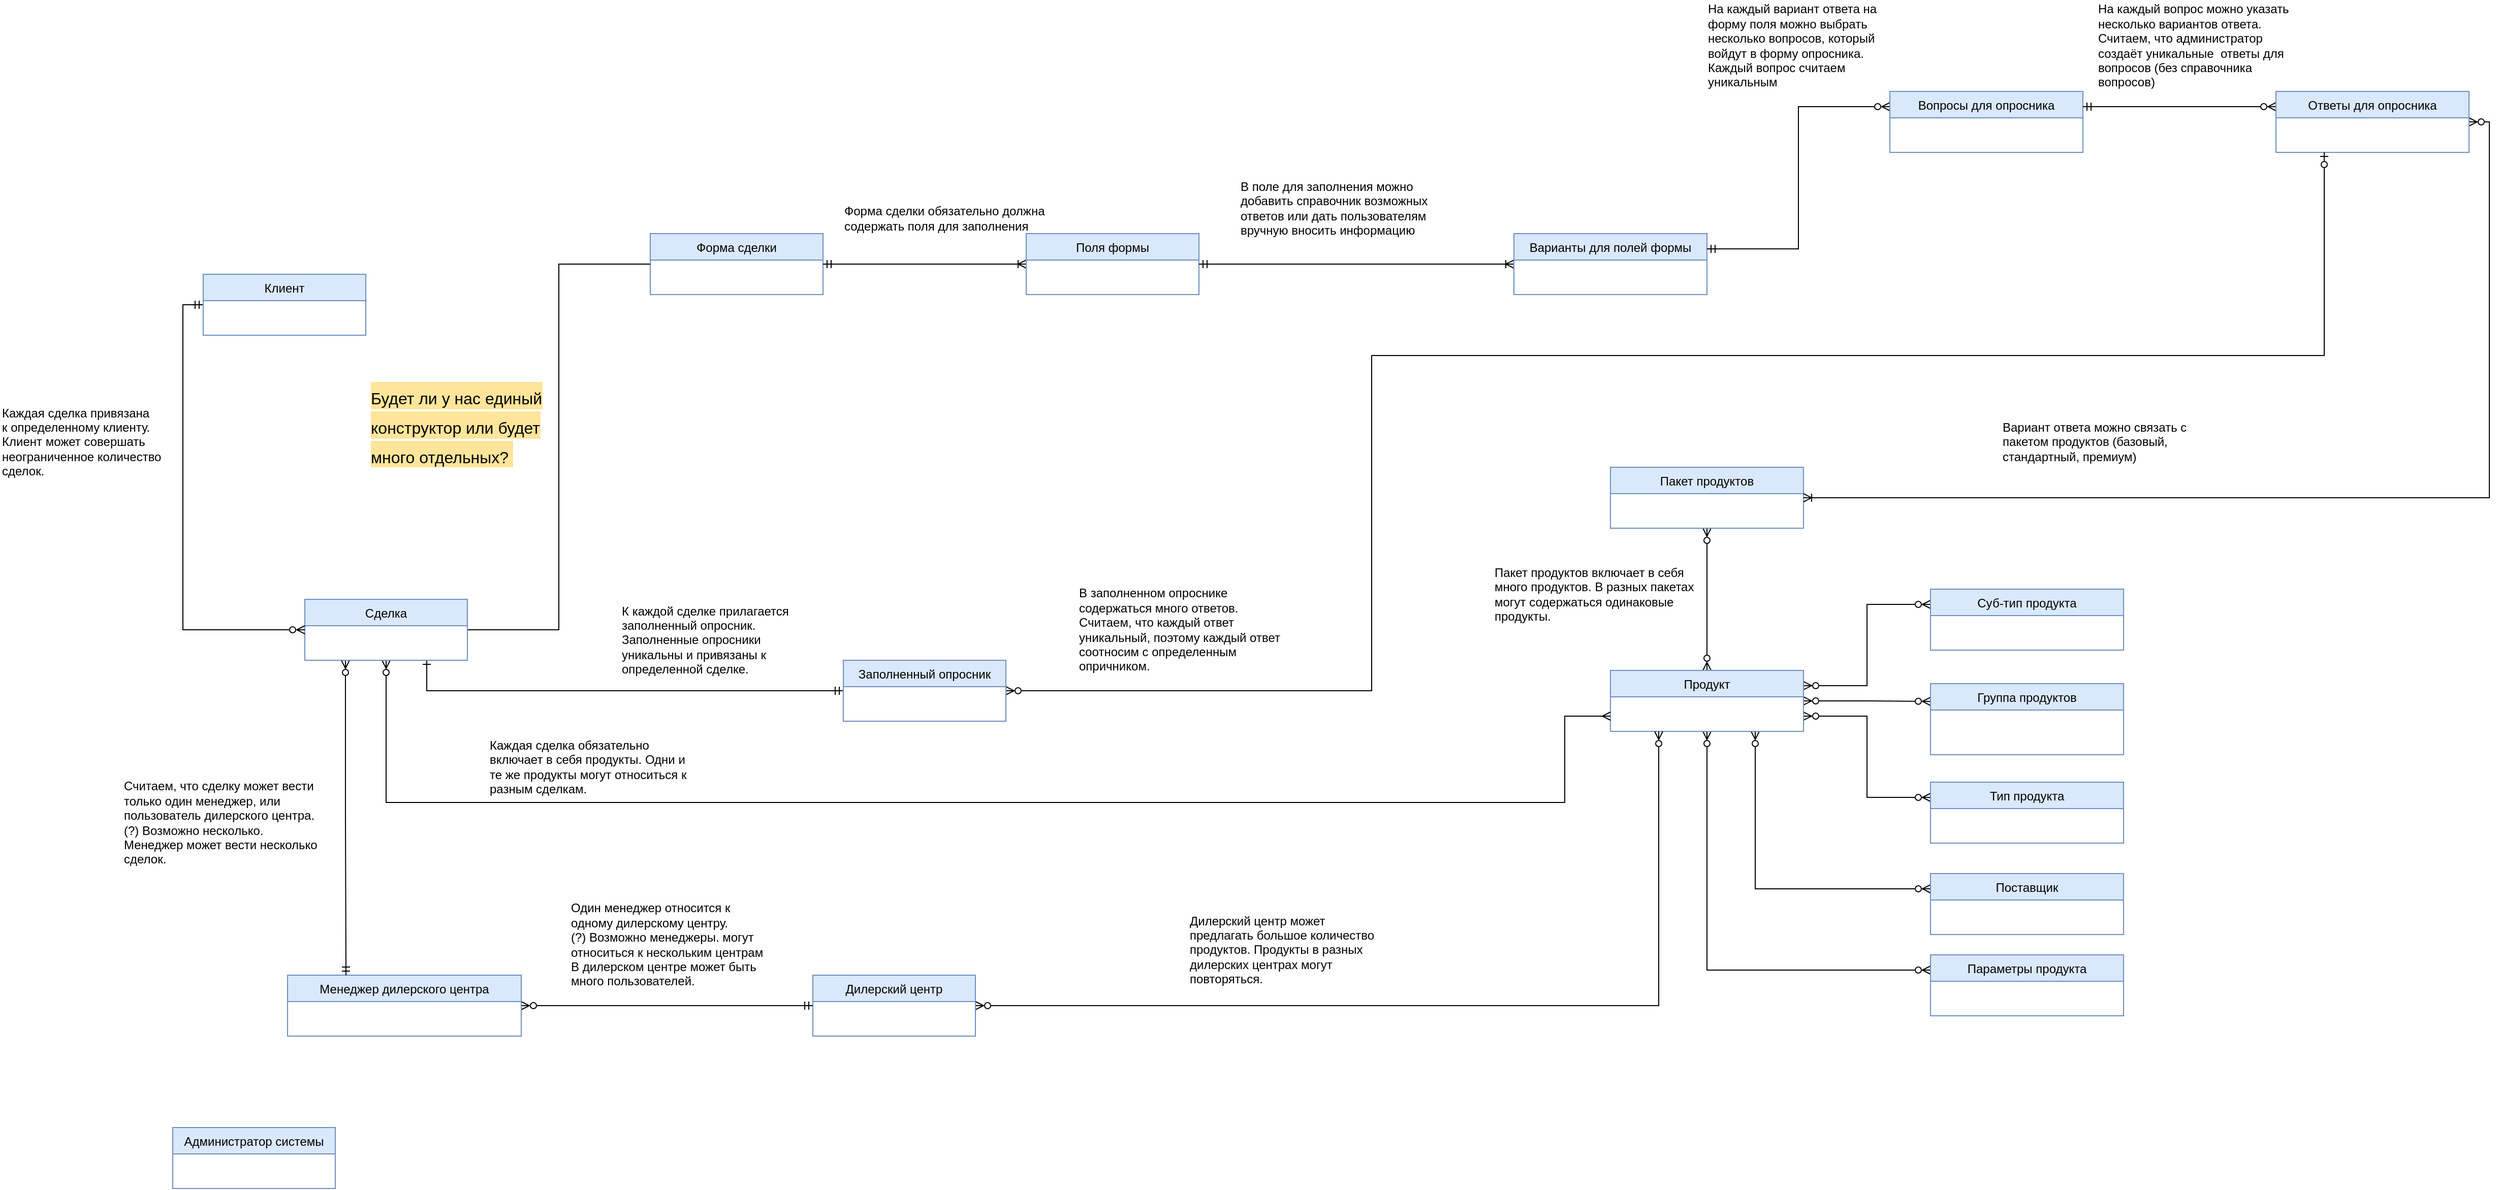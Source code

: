 <mxfile version="20.8.10" type="github">
  <diagram name="Page-1" id="XtlQD6ISyhycPH5JzwHQ">
    <mxGraphModel dx="1945" dy="1343" grid="1" gridSize="10" guides="1" tooltips="1" connect="1" arrows="1" fold="1" page="1" pageScale="1" pageWidth="850" pageHeight="1100" math="0" shadow="0">
      <root>
        <mxCell id="0" />
        <mxCell id="1" parent="0" />
        <mxCell id="a3o8vAVgZEUtVEMuFXgI-22" value="Считаем, что сделку может вести только один менеджер, или пользователь дилерского центра.&lt;br&gt;(?) Возможно несколько.&amp;nbsp;&lt;br&gt;Менеджер может вести несколько сделок.&amp;nbsp;" style="text;html=1;strokeColor=none;fillColor=none;align=left;verticalAlign=middle;whiteSpace=wrap;rounded=0;" vertex="1" parent="1">
          <mxGeometry x="140" y="800" width="200" height="120" as="geometry" />
        </mxCell>
        <mxCell id="a3o8vAVgZEUtVEMuFXgI-23" value="Один менеджер относится к одному дилерскому центру.&lt;br&gt;(?) Возможно менеджеры. могут относиться к нескольким центрам&lt;br&gt;В дилерском центре может быть много пользователей.&amp;nbsp;" style="text;html=1;strokeColor=none;fillColor=none;align=left;verticalAlign=middle;whiteSpace=wrap;rounded=0;" vertex="1" parent="1">
          <mxGeometry x="580" y="920" width="200" height="120" as="geometry" />
        </mxCell>
        <mxCell id="a3o8vAVgZEUtVEMuFXgI-24" value="К каждой сделке прилагается заполненный опросник. Заполненные опросники уникальны и привязаны к определенной сделке.&amp;nbsp;" style="text;html=1;strokeColor=none;fillColor=none;align=left;verticalAlign=middle;whiteSpace=wrap;rounded=0;" vertex="1" parent="1">
          <mxGeometry x="630" y="645" width="200" height="70" as="geometry" />
        </mxCell>
        <mxCell id="a3o8vAVgZEUtVEMuFXgI-30" value="&lt;div style=&quot;text-align: left;&quot;&gt;На каждый вопрос можно указать несколько вариантов ответа.&amp;nbsp;&lt;/div&gt;&lt;div style=&quot;text-align: left;&quot;&gt;Считаем, что администратор создаёт уникальные &amp;nbsp;ответы для вопросов (без справочника вопросов)&lt;br&gt;&lt;/div&gt;" style="text;html=1;align=center;verticalAlign=middle;whiteSpace=wrap;rounded=0;" vertex="1" parent="1">
          <mxGeometry x="2084" y="50" width="200" height="90" as="geometry" />
        </mxCell>
        <mxCell id="a3o8vAVgZEUtVEMuFXgI-31" value="&lt;div style=&quot;text-align: left;&quot;&gt;Вариант ответа можно связать с пакетом продуктов (базовый, стандартный, премиум)&lt;/div&gt;" style="text;html=1;strokeColor=none;fillColor=none;align=center;verticalAlign=middle;whiteSpace=wrap;rounded=0;" vertex="1" parent="1">
          <mxGeometry x="1990" y="440" width="200" height="90" as="geometry" />
        </mxCell>
        <mxCell id="a3o8vAVgZEUtVEMuFXgI-38" value="&lt;div style=&quot;text-align: left;&quot;&gt;Пакет продуктов включает в себя много продуктов. В разных пакетах могут содержаться одинаковые продукты.&lt;/div&gt;" style="text;html=1;strokeColor=none;fillColor=none;align=center;verticalAlign=middle;whiteSpace=wrap;rounded=0;" vertex="1" parent="1">
          <mxGeometry x="1490" y="620" width="200" height="30" as="geometry" />
        </mxCell>
        <mxCell id="a3o8vAVgZEUtVEMuFXgI-39" value="Администратор системы" style="swimlane;fontStyle=0;align=center;verticalAlign=top;childLayout=stackLayout;horizontal=1;startSize=26;horizontalStack=0;resizeParent=1;resizeLast=0;collapsible=1;marginBottom=0;rounded=0;shadow=0;strokeWidth=1;fillColor=#dae8fc;strokeColor=#6c8ebf;" vertex="1" parent="1">
          <mxGeometry x="190" y="1160" width="160" height="60" as="geometry">
            <mxRectangle x="340" y="380" width="170" height="26" as="alternateBounds" />
          </mxGeometry>
        </mxCell>
        <mxCell id="a3o8vAVgZEUtVEMuFXgI-40" value="&lt;div style=&quot;text-align: left;&quot;&gt;Дилерский центр может предлагать большое количество продуктов. Продукты в разных дилерских центрах могут повторяться.&amp;nbsp;&lt;/div&gt;" style="text;html=1;strokeColor=none;fillColor=none;align=center;verticalAlign=middle;whiteSpace=wrap;rounded=0;" vertex="1" parent="1">
          <mxGeometry x="1190" y="970" width="200" height="30" as="geometry" />
        </mxCell>
        <mxCell id="a3o8vAVgZEUtVEMuFXgI-43" value="Каждая сделка обязательно включает в себя продукты. Одни и те же продукты могут относиться к разным сделкам.&amp;nbsp;" style="text;html=1;strokeColor=none;fillColor=none;align=left;verticalAlign=middle;whiteSpace=wrap;rounded=0;" vertex="1" parent="1">
          <mxGeometry x="500" y="790" width="200" height="30" as="geometry" />
        </mxCell>
        <mxCell id="a3o8vAVgZEUtVEMuFXgI-45" value="В заполненном опроснике содержаться много ответов.&lt;br&gt;Считаем, что каждый ответ уникальный, поэтому каждый ответ соотносим с определенным опричником.&amp;nbsp;" style="text;html=1;strokeColor=none;fillColor=none;align=left;verticalAlign=middle;whiteSpace=wrap;rounded=0;" vertex="1" parent="1">
          <mxGeometry x="1080" y="625" width="200" height="90" as="geometry" />
        </mxCell>
        <mxCell id="a3o8vAVgZEUtVEMuFXgI-54" value="&lt;h1&gt;&lt;span style=&quot;font-weight: normal; background-color: rgb(255, 229, 153);&quot;&gt;&lt;font style=&quot;font-size: 16px;&quot;&gt;Будет ли у нас единый конструктор или будет много отдельных?&amp;nbsp;&lt;/font&gt;&lt;/span&gt;&lt;/h1&gt;" style="text;html=1;strokeColor=none;fillColor=none;spacing=5;spacingTop=-20;whiteSpace=wrap;overflow=hidden;rounded=0;fontStyle=1" vertex="1" parent="1">
          <mxGeometry x="380" y="420" width="190" height="90" as="geometry" />
        </mxCell>
        <mxCell id="a3o8vAVgZEUtVEMuFXgI-56" value="Форма сделки" style="swimlane;fontStyle=0;align=center;verticalAlign=top;childLayout=stackLayout;horizontal=1;startSize=26;horizontalStack=0;resizeParent=1;resizeLast=0;collapsible=1;marginBottom=0;rounded=0;shadow=0;strokeWidth=1;fillColor=#dae8fc;strokeColor=#6c8ebf;" vertex="1" parent="1">
          <mxGeometry x="660" y="280" width="170" height="60" as="geometry">
            <mxRectangle x="340" y="380" width="170" height="26" as="alternateBounds" />
          </mxGeometry>
        </mxCell>
        <mxCell id="a3o8vAVgZEUtVEMuFXgI-93" style="edgeStyle=orthogonalEdgeStyle;rounded=0;orthogonalLoop=1;jettySize=auto;html=1;exitX=0;exitY=0.5;exitDx=0;exitDy=0;entryX=1;entryY=0.5;entryDx=0;entryDy=0;fontSize=16;startArrow=ERoneToMany;startFill=0;endArrow=ERmandOne;endFill=0;" edge="1" parent="1" source="a3o8vAVgZEUtVEMuFXgI-57" target="a3o8vAVgZEUtVEMuFXgI-56">
          <mxGeometry relative="1" as="geometry" />
        </mxCell>
        <mxCell id="a3o8vAVgZEUtVEMuFXgI-57" value="Поля формы" style="swimlane;fontStyle=0;align=center;verticalAlign=top;childLayout=stackLayout;horizontal=1;startSize=26;horizontalStack=0;resizeParent=1;resizeLast=0;collapsible=1;marginBottom=0;rounded=0;shadow=0;strokeWidth=1;fillColor=#dae8fc;strokeColor=#6c8ebf;" vertex="1" parent="1">
          <mxGeometry x="1030" y="280" width="170" height="60" as="geometry">
            <mxRectangle x="340" y="380" width="170" height="26" as="alternateBounds" />
          </mxGeometry>
        </mxCell>
        <mxCell id="a3o8vAVgZEUtVEMuFXgI-96" style="edgeStyle=orthogonalEdgeStyle;rounded=0;orthogonalLoop=1;jettySize=auto;html=1;exitX=0;exitY=0.5;exitDx=0;exitDy=0;entryX=1;entryY=0.5;entryDx=0;entryDy=0;fontSize=16;startArrow=ERoneToMany;startFill=0;endArrow=ERmandOne;endFill=0;" edge="1" parent="1" source="a3o8vAVgZEUtVEMuFXgI-58" target="a3o8vAVgZEUtVEMuFXgI-57">
          <mxGeometry relative="1" as="geometry" />
        </mxCell>
        <mxCell id="a3o8vAVgZEUtVEMuFXgI-58" value="Варианты для полей формы" style="swimlane;fontStyle=0;align=center;verticalAlign=top;childLayout=stackLayout;horizontal=1;startSize=26;horizontalStack=0;resizeParent=1;resizeLast=0;collapsible=1;marginBottom=0;rounded=0;shadow=0;strokeWidth=1;fillColor=#dae8fc;strokeColor=#6c8ebf;" vertex="1" parent="1">
          <mxGeometry x="1510" y="280" width="190" height="60" as="geometry">
            <mxRectangle x="340" y="380" width="170" height="26" as="alternateBounds" />
          </mxGeometry>
        </mxCell>
        <mxCell id="a3o8vAVgZEUtVEMuFXgI-101" style="edgeStyle=orthogonalEdgeStyle;rounded=0;orthogonalLoop=1;jettySize=auto;html=1;exitX=0.5;exitY=1;exitDx=0;exitDy=0;entryX=0.5;entryY=0;entryDx=0;entryDy=0;fontSize=16;startArrow=ERzeroToMany;startFill=0;endArrow=ERzeroToMany;endFill=0;" edge="1" parent="1" source="a3o8vAVgZEUtVEMuFXgI-59" target="a3o8vAVgZEUtVEMuFXgI-60">
          <mxGeometry relative="1" as="geometry" />
        </mxCell>
        <mxCell id="a3o8vAVgZEUtVEMuFXgI-59" value="Пакет продуктов" style="swimlane;fontStyle=0;align=center;verticalAlign=top;childLayout=stackLayout;horizontal=1;startSize=26;horizontalStack=0;resizeParent=1;resizeLast=0;collapsible=1;marginBottom=0;rounded=0;shadow=0;strokeWidth=1;fillColor=#dae8fc;strokeColor=#6c8ebf;" vertex="1" parent="1">
          <mxGeometry x="1605" y="510" width="190" height="60" as="geometry">
            <mxRectangle x="340" y="380" width="170" height="26" as="alternateBounds" />
          </mxGeometry>
        </mxCell>
        <mxCell id="a3o8vAVgZEUtVEMuFXgI-102" style="edgeStyle=orthogonalEdgeStyle;rounded=0;orthogonalLoop=1;jettySize=auto;html=1;exitX=1;exitY=0.25;exitDx=0;exitDy=0;entryX=0;entryY=0.25;entryDx=0;entryDy=0;fontSize=16;startArrow=ERzeroToMany;startFill=0;endArrow=ERzeroToMany;endFill=0;" edge="1" parent="1" source="a3o8vAVgZEUtVEMuFXgI-60" target="a3o8vAVgZEUtVEMuFXgI-63">
          <mxGeometry relative="1" as="geometry" />
        </mxCell>
        <mxCell id="a3o8vAVgZEUtVEMuFXgI-103" style="edgeStyle=orthogonalEdgeStyle;rounded=0;orthogonalLoop=1;jettySize=auto;html=1;exitX=1;exitY=0.5;exitDx=0;exitDy=0;entryX=0;entryY=0.25;entryDx=0;entryDy=0;fontSize=16;startArrow=ERzeroToMany;startFill=0;endArrow=ERzeroToMany;endFill=0;" edge="1" parent="1" source="a3o8vAVgZEUtVEMuFXgI-60" target="a3o8vAVgZEUtVEMuFXgI-64">
          <mxGeometry relative="1" as="geometry" />
        </mxCell>
        <mxCell id="a3o8vAVgZEUtVEMuFXgI-104" style="edgeStyle=orthogonalEdgeStyle;rounded=0;orthogonalLoop=1;jettySize=auto;html=1;exitX=1;exitY=0.75;exitDx=0;exitDy=0;entryX=0;entryY=0.25;entryDx=0;entryDy=0;fontSize=16;startArrow=ERzeroToMany;startFill=0;endArrow=ERzeroToMany;endFill=0;" edge="1" parent="1" source="a3o8vAVgZEUtVEMuFXgI-60" target="a3o8vAVgZEUtVEMuFXgI-65">
          <mxGeometry relative="1" as="geometry" />
        </mxCell>
        <mxCell id="a3o8vAVgZEUtVEMuFXgI-105" style="edgeStyle=orthogonalEdgeStyle;rounded=0;orthogonalLoop=1;jettySize=auto;html=1;exitX=0.75;exitY=1;exitDx=0;exitDy=0;entryX=0;entryY=0.25;entryDx=0;entryDy=0;fontSize=16;startArrow=ERzeroToMany;startFill=0;endArrow=ERzeroToMany;endFill=0;" edge="1" parent="1" source="a3o8vAVgZEUtVEMuFXgI-60" target="a3o8vAVgZEUtVEMuFXgI-66">
          <mxGeometry relative="1" as="geometry" />
        </mxCell>
        <mxCell id="a3o8vAVgZEUtVEMuFXgI-106" style="edgeStyle=orthogonalEdgeStyle;rounded=0;orthogonalLoop=1;jettySize=auto;html=1;exitX=0.5;exitY=1;exitDx=0;exitDy=0;entryX=0;entryY=0.25;entryDx=0;entryDy=0;fontSize=16;startArrow=ERzeroToMany;startFill=0;endArrow=ERzeroToMany;endFill=0;" edge="1" parent="1" source="a3o8vAVgZEUtVEMuFXgI-60" target="a3o8vAVgZEUtVEMuFXgI-68">
          <mxGeometry relative="1" as="geometry" />
        </mxCell>
        <mxCell id="a3o8vAVgZEUtVEMuFXgI-60" value="Продукт" style="swimlane;fontStyle=0;align=center;verticalAlign=top;childLayout=stackLayout;horizontal=1;startSize=26;horizontalStack=0;resizeParent=1;resizeLast=0;collapsible=1;marginBottom=0;rounded=0;shadow=0;strokeWidth=1;fillColor=#dae8fc;strokeColor=#6c8ebf;" vertex="1" parent="1">
          <mxGeometry x="1605" y="710" width="190" height="60" as="geometry">
            <mxRectangle x="340" y="380" width="170" height="26" as="alternateBounds" />
          </mxGeometry>
        </mxCell>
        <mxCell id="a3o8vAVgZEUtVEMuFXgI-98" style="edgeStyle=orthogonalEdgeStyle;rounded=0;orthogonalLoop=1;jettySize=auto;html=1;exitX=0;exitY=0.25;exitDx=0;exitDy=0;entryX=1;entryY=0.25;entryDx=0;entryDy=0;fontSize=16;startArrow=ERzeroToMany;startFill=0;endArrow=ERmandOne;endFill=0;" edge="1" parent="1" source="a3o8vAVgZEUtVEMuFXgI-61" target="a3o8vAVgZEUtVEMuFXgI-58">
          <mxGeometry relative="1" as="geometry" />
        </mxCell>
        <mxCell id="a3o8vAVgZEUtVEMuFXgI-61" value="Вопросы для опросника" style="swimlane;fontStyle=0;align=center;verticalAlign=top;childLayout=stackLayout;horizontal=1;startSize=26;horizontalStack=0;resizeParent=1;resizeLast=0;collapsible=1;marginBottom=0;rounded=0;shadow=0;strokeWidth=1;fillColor=#dae8fc;strokeColor=#6c8ebf;" vertex="1" parent="1">
          <mxGeometry x="1880" y="140" width="190" height="60" as="geometry">
            <mxRectangle x="340" y="380" width="170" height="26" as="alternateBounds" />
          </mxGeometry>
        </mxCell>
        <mxCell id="a3o8vAVgZEUtVEMuFXgI-88" style="edgeStyle=orthogonalEdgeStyle;rounded=0;orthogonalLoop=1;jettySize=auto;html=1;exitX=0;exitY=0.25;exitDx=0;exitDy=0;entryX=1;entryY=0.25;entryDx=0;entryDy=0;fontSize=16;startArrow=ERzeroToMany;startFill=0;endArrow=ERmandOne;endFill=0;" edge="1" parent="1" source="a3o8vAVgZEUtVEMuFXgI-62" target="a3o8vAVgZEUtVEMuFXgI-61">
          <mxGeometry relative="1" as="geometry" />
        </mxCell>
        <mxCell id="a3o8vAVgZEUtVEMuFXgI-99" style="edgeStyle=orthogonalEdgeStyle;rounded=0;orthogonalLoop=1;jettySize=auto;html=1;exitX=1;exitY=0.5;exitDx=0;exitDy=0;entryX=1;entryY=0.5;entryDx=0;entryDy=0;fontSize=16;startArrow=ERzeroToMany;startFill=0;endArrow=ERoneToMany;endFill=0;" edge="1" parent="1" source="a3o8vAVgZEUtVEMuFXgI-62" target="a3o8vAVgZEUtVEMuFXgI-59">
          <mxGeometry relative="1" as="geometry" />
        </mxCell>
        <mxCell id="a3o8vAVgZEUtVEMuFXgI-62" value="Ответы для опросника" style="swimlane;fontStyle=0;align=center;verticalAlign=top;childLayout=stackLayout;horizontal=1;startSize=26;horizontalStack=0;resizeParent=1;resizeLast=0;collapsible=1;marginBottom=0;rounded=0;shadow=0;strokeWidth=1;fillColor=#dae8fc;strokeColor=#6c8ebf;" vertex="1" parent="1">
          <mxGeometry x="2260" y="140" width="190" height="60" as="geometry">
            <mxRectangle x="340" y="380" width="170" height="26" as="alternateBounds" />
          </mxGeometry>
        </mxCell>
        <mxCell id="a3o8vAVgZEUtVEMuFXgI-63" value="Суб-тип продукта" style="swimlane;fontStyle=0;align=center;verticalAlign=top;childLayout=stackLayout;horizontal=1;startSize=26;horizontalStack=0;resizeParent=1;resizeLast=0;collapsible=1;marginBottom=0;rounded=0;shadow=0;strokeWidth=1;fillColor=#dae8fc;strokeColor=#6c8ebf;" vertex="1" parent="1">
          <mxGeometry x="1920" y="630" width="190" height="60" as="geometry">
            <mxRectangle x="340" y="380" width="170" height="26" as="alternateBounds" />
          </mxGeometry>
        </mxCell>
        <mxCell id="a3o8vAVgZEUtVEMuFXgI-64" value="Группа продуктов" style="swimlane;fontStyle=0;align=center;verticalAlign=top;childLayout=stackLayout;horizontal=1;startSize=26;horizontalStack=0;resizeParent=1;resizeLast=0;collapsible=1;marginBottom=0;rounded=0;shadow=0;strokeWidth=1;fillColor=#dae8fc;strokeColor=#6c8ebf;" vertex="1" parent="1">
          <mxGeometry x="1920" y="723" width="190" height="70" as="geometry">
            <mxRectangle x="340" y="380" width="170" height="26" as="alternateBounds" />
          </mxGeometry>
        </mxCell>
        <mxCell id="a3o8vAVgZEUtVEMuFXgI-65" value="Тип продукта" style="swimlane;fontStyle=0;align=center;verticalAlign=top;childLayout=stackLayout;horizontal=1;startSize=26;horizontalStack=0;resizeParent=1;resizeLast=0;collapsible=1;marginBottom=0;rounded=0;shadow=0;strokeWidth=1;fillColor=#dae8fc;strokeColor=#6c8ebf;" vertex="1" parent="1">
          <mxGeometry x="1920" y="820" width="190" height="60" as="geometry">
            <mxRectangle x="340" y="380" width="170" height="26" as="alternateBounds" />
          </mxGeometry>
        </mxCell>
        <mxCell id="a3o8vAVgZEUtVEMuFXgI-66" value="Поставщик" style="swimlane;fontStyle=0;align=center;verticalAlign=top;childLayout=stackLayout;horizontal=1;startSize=26;horizontalStack=0;resizeParent=1;resizeLast=0;collapsible=1;marginBottom=0;rounded=0;shadow=0;strokeWidth=1;fillColor=#dae8fc;strokeColor=#6c8ebf;" vertex="1" parent="1">
          <mxGeometry x="1920" y="910" width="190" height="60" as="geometry">
            <mxRectangle x="340" y="380" width="170" height="26" as="alternateBounds" />
          </mxGeometry>
        </mxCell>
        <mxCell id="a3o8vAVgZEUtVEMuFXgI-68" value="Параметры продукта" style="swimlane;fontStyle=0;align=center;verticalAlign=top;childLayout=stackLayout;horizontal=1;startSize=26;horizontalStack=0;resizeParent=1;resizeLast=0;collapsible=1;marginBottom=0;rounded=0;shadow=0;strokeWidth=1;fillColor=#dae8fc;strokeColor=#6c8ebf;" vertex="1" parent="1">
          <mxGeometry x="1920" y="990" width="190" height="60" as="geometry">
            <mxRectangle x="340" y="380" width="170" height="26" as="alternateBounds" />
          </mxGeometry>
        </mxCell>
        <mxCell id="a3o8vAVgZEUtVEMuFXgI-109" style="edgeStyle=orthogonalEdgeStyle;rounded=0;orthogonalLoop=1;jettySize=auto;html=1;exitX=1;exitY=0.5;exitDx=0;exitDy=0;entryX=0.25;entryY=1;entryDx=0;entryDy=0;fontSize=16;startArrow=ERzeroToMany;startFill=0;endArrow=ERzeroToMany;endFill=0;" edge="1" parent="1" source="a3o8vAVgZEUtVEMuFXgI-71" target="a3o8vAVgZEUtVEMuFXgI-60">
          <mxGeometry relative="1" as="geometry" />
        </mxCell>
        <mxCell id="a3o8vAVgZEUtVEMuFXgI-71" value="Дилерский центр" style="swimlane;fontStyle=0;align=center;verticalAlign=top;childLayout=stackLayout;horizontal=1;startSize=26;horizontalStack=0;resizeParent=1;resizeLast=0;collapsible=1;marginBottom=0;rounded=0;shadow=0;strokeWidth=1;fillColor=#dae8fc;strokeColor=#6c8ebf;" vertex="1" parent="1">
          <mxGeometry x="820" y="1010" width="160" height="60" as="geometry">
            <mxRectangle x="340" y="380" width="170" height="26" as="alternateBounds" />
          </mxGeometry>
        </mxCell>
        <mxCell id="a3o8vAVgZEUtVEMuFXgI-86" style="edgeStyle=orthogonalEdgeStyle;rounded=0;orthogonalLoop=1;jettySize=auto;html=1;exitX=1;exitY=0.5;exitDx=0;exitDy=0;entryX=0;entryY=0.5;entryDx=0;entryDy=0;fontSize=16;startArrow=ERzeroToMany;startFill=0;endArrow=ERmandOne;endFill=0;" edge="1" parent="1" source="a3o8vAVgZEUtVEMuFXgI-72" target="a3o8vAVgZEUtVEMuFXgI-71">
          <mxGeometry relative="1" as="geometry" />
        </mxCell>
        <mxCell id="a3o8vAVgZEUtVEMuFXgI-72" value="Менеджер дилерского центра&#xa;" style="swimlane;fontStyle=0;align=center;verticalAlign=top;childLayout=stackLayout;horizontal=1;startSize=26;horizontalStack=0;resizeParent=1;resizeLast=0;collapsible=1;marginBottom=0;rounded=0;shadow=0;strokeWidth=1;fillColor=#dae8fc;strokeColor=#6c8ebf;" vertex="1" parent="1">
          <mxGeometry x="303" y="1010" width="230" height="60" as="geometry">
            <mxRectangle x="340" y="380" width="170" height="26" as="alternateBounds" />
          </mxGeometry>
        </mxCell>
        <mxCell id="a3o8vAVgZEUtVEMuFXgI-81" style="edgeStyle=orthogonalEdgeStyle;rounded=0;orthogonalLoop=1;jettySize=auto;html=1;exitX=1;exitY=0.5;exitDx=0;exitDy=0;entryX=0;entryY=0.5;entryDx=0;entryDy=0;fontSize=16;endArrow=none;endFill=0;" edge="1" parent="1" source="a3o8vAVgZEUtVEMuFXgI-73" target="a3o8vAVgZEUtVEMuFXgI-56">
          <mxGeometry relative="1" as="geometry" />
        </mxCell>
        <mxCell id="a3o8vAVgZEUtVEMuFXgI-82" style="edgeStyle=orthogonalEdgeStyle;rounded=0;orthogonalLoop=1;jettySize=auto;html=1;exitX=0.75;exitY=1;exitDx=0;exitDy=0;fontSize=16;endArrow=ERmandOne;endFill=0;startArrow=ERone;startFill=0;entryX=0;entryY=0.5;entryDx=0;entryDy=0;" edge="1" parent="1" source="a3o8vAVgZEUtVEMuFXgI-73" target="a3o8vAVgZEUtVEMuFXgI-75">
          <mxGeometry relative="1" as="geometry">
            <mxPoint x="810" y="790" as="targetPoint" />
            <Array as="points">
              <mxPoint x="440" y="730" />
            </Array>
          </mxGeometry>
        </mxCell>
        <mxCell id="a3o8vAVgZEUtVEMuFXgI-85" style="edgeStyle=orthogonalEdgeStyle;rounded=0;orthogonalLoop=1;jettySize=auto;html=1;exitX=0.25;exitY=1;exitDx=0;exitDy=0;entryX=0.25;entryY=0;entryDx=0;entryDy=0;fontSize=16;startArrow=ERzeroToMany;startFill=0;endArrow=ERmandOne;endFill=0;" edge="1" parent="1" source="a3o8vAVgZEUtVEMuFXgI-73" target="a3o8vAVgZEUtVEMuFXgI-72">
          <mxGeometry relative="1" as="geometry" />
        </mxCell>
        <mxCell id="a3o8vAVgZEUtVEMuFXgI-111" style="edgeStyle=orthogonalEdgeStyle;rounded=0;orthogonalLoop=1;jettySize=auto;html=1;exitX=0.5;exitY=1;exitDx=0;exitDy=0;entryX=0;entryY=0.75;entryDx=0;entryDy=0;fontSize=16;startArrow=ERzeroToMany;startFill=0;endArrow=ERmany;endFill=0;" edge="1" parent="1" source="a3o8vAVgZEUtVEMuFXgI-73" target="a3o8vAVgZEUtVEMuFXgI-60">
          <mxGeometry relative="1" as="geometry">
            <Array as="points">
              <mxPoint x="400" y="840" />
              <mxPoint x="1560" y="840" />
              <mxPoint x="1560" y="755" />
            </Array>
          </mxGeometry>
        </mxCell>
        <mxCell id="a3o8vAVgZEUtVEMuFXgI-73" value="Сделка" style="swimlane;fontStyle=0;align=center;verticalAlign=top;childLayout=stackLayout;horizontal=1;startSize=26;horizontalStack=0;resizeParent=1;resizeLast=0;collapsible=1;marginBottom=0;rounded=0;shadow=0;strokeWidth=1;fillColor=#dae8fc;strokeColor=#6c8ebf;" vertex="1" parent="1">
          <mxGeometry x="320" y="640" width="160" height="60" as="geometry">
            <mxRectangle x="340" y="380" width="170" height="26" as="alternateBounds" />
          </mxGeometry>
        </mxCell>
        <mxCell id="a3o8vAVgZEUtVEMuFXgI-108" style="edgeStyle=orthogonalEdgeStyle;rounded=0;orthogonalLoop=1;jettySize=auto;html=1;entryX=0.25;entryY=1;entryDx=0;entryDy=0;fontSize=16;startArrow=ERzeroToMany;startFill=0;endArrow=ERzeroToOne;endFill=0;exitX=1;exitY=0.5;exitDx=0;exitDy=0;" edge="1" parent="1" source="a3o8vAVgZEUtVEMuFXgI-75" target="a3o8vAVgZEUtVEMuFXgI-62">
          <mxGeometry relative="1" as="geometry">
            <mxPoint x="1070" y="760" as="sourcePoint" />
            <Array as="points">
              <mxPoint x="1370" y="730" />
              <mxPoint x="1370" y="400" />
              <mxPoint x="2308" y="400" />
            </Array>
          </mxGeometry>
        </mxCell>
        <mxCell id="a3o8vAVgZEUtVEMuFXgI-75" value="Заполненный опросник" style="swimlane;fontStyle=0;align=center;verticalAlign=top;childLayout=stackLayout;horizontal=1;startSize=26;horizontalStack=0;resizeParent=1;resizeLast=0;collapsible=1;marginBottom=0;rounded=0;shadow=0;strokeWidth=1;fillColor=#dae8fc;strokeColor=#6c8ebf;" vertex="1" parent="1">
          <mxGeometry x="850" y="700" width="160" height="60" as="geometry">
            <mxRectangle x="340" y="380" width="170" height="26" as="alternateBounds" />
          </mxGeometry>
        </mxCell>
        <mxCell id="a3o8vAVgZEUtVEMuFXgI-77" value="" style="edgeStyle=orthogonalEdgeStyle;rounded=0;orthogonalLoop=1;jettySize=auto;html=1;exitX=0;exitY=0.5;exitDx=0;exitDy=0;entryX=0;entryY=0.5;entryDx=0;entryDy=0;startArrow=ERmandOne;startFill=0;endArrow=ERzeroToMany;endFill=0;labelPosition=left;verticalLabelPosition=middle;align=right;verticalAlign=middle;" edge="1" parent="1" source="a3o8vAVgZEUtVEMuFXgI-78" target="a3o8vAVgZEUtVEMuFXgI-73">
          <mxGeometry x="0.005" relative="1" as="geometry">
            <mxPoint as="offset" />
            <mxPoint x="160" y="802.5" as="targetPoint" />
          </mxGeometry>
        </mxCell>
        <mxCell id="a3o8vAVgZEUtVEMuFXgI-78" value="Клиент" style="swimlane;fontStyle=0;align=center;verticalAlign=top;childLayout=stackLayout;horizontal=1;startSize=26;horizontalStack=0;resizeParent=1;resizeLast=0;collapsible=1;marginBottom=0;rounded=0;shadow=0;strokeWidth=1;fillColor=#dae8fc;strokeColor=#6c8ebf;" vertex="1" parent="1">
          <mxGeometry x="220" y="320" width="160" height="60" as="geometry">
            <mxRectangle x="340" y="380" width="170" height="26" as="alternateBounds" />
          </mxGeometry>
        </mxCell>
        <mxCell id="a3o8vAVgZEUtVEMuFXgI-80" value="Каждая сделка привязана &amp;nbsp;&lt;br&gt;к определенному клиенту.&amp;nbsp;&lt;br&gt;Клиент может совершать неограниченное количество сделок.&amp;nbsp;" style="text;html=1;align=left;verticalAlign=middle;whiteSpace=wrap;rounded=0;container=1;" vertex="1" parent="1">
          <mxGeometry x="20" y="450" width="170" height="70" as="geometry" />
        </mxCell>
        <mxCell id="a3o8vAVgZEUtVEMuFXgI-91" value="&lt;div style=&quot;text-align: left;&quot;&gt;На каждый вариант ответа на форму поля можно выбрать несколько вопросов, который войдут в форму опросника.&lt;/div&gt;&lt;div style=&quot;text-align: left;&quot;&gt;Каждый вопрос считаем уникальным&lt;/div&gt;" style="text;html=1;align=center;verticalAlign=middle;whiteSpace=wrap;rounded=0;" vertex="1" parent="1">
          <mxGeometry x="1700" y="50" width="200" height="90" as="geometry" />
        </mxCell>
        <mxCell id="a3o8vAVgZEUtVEMuFXgI-94" value="&lt;div style=&quot;text-align: left;&quot;&gt;Форма сделки обязательно должна содержать поля для заполнения&lt;/div&gt;" style="text;html=1;align=center;verticalAlign=middle;whiteSpace=wrap;rounded=0;" vertex="1" parent="1">
          <mxGeometry x="850" y="220" width="200" height="90" as="geometry" />
        </mxCell>
        <mxCell id="a3o8vAVgZEUtVEMuFXgI-97" value="&lt;div style=&quot;text-align: left;&quot;&gt;В поле для заполнения можно добавить справочник возможных ответов или дать пользователям вручную вносить информацию&lt;/div&gt;" style="text;html=1;align=center;verticalAlign=middle;whiteSpace=wrap;rounded=0;" vertex="1" parent="1">
          <mxGeometry x="1240" y="210" width="200" height="90" as="geometry" />
        </mxCell>
      </root>
    </mxGraphModel>
  </diagram>
</mxfile>
